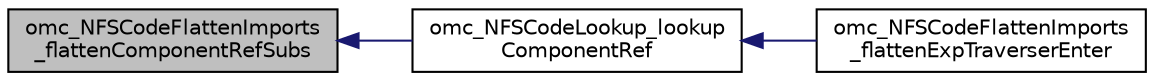 digraph "omc_NFSCodeFlattenImports_flattenComponentRefSubs"
{
  edge [fontname="Helvetica",fontsize="10",labelfontname="Helvetica",labelfontsize="10"];
  node [fontname="Helvetica",fontsize="10",shape=record];
  rankdir="LR";
  Node109 [label="omc_NFSCodeFlattenImports\l_flattenComponentRefSubs",height=0.2,width=0.4,color="black", fillcolor="grey75", style="filled", fontcolor="black"];
  Node109 -> Node110 [dir="back",color="midnightblue",fontsize="10",style="solid",fontname="Helvetica"];
  Node110 [label="omc_NFSCodeLookup_lookup\lComponentRef",height=0.2,width=0.4,color="black", fillcolor="white", style="filled",URL="$dd/d2b/_n_f_s_code_lookup_8h.html#abf782c1fd9a021f563216c4fc1484b5b"];
  Node110 -> Node111 [dir="back",color="midnightblue",fontsize="10",style="solid",fontname="Helvetica"];
  Node111 [label="omc_NFSCodeFlattenImports\l_flattenExpTraverserEnter",height=0.2,width=0.4,color="black", fillcolor="white", style="filled",URL="$d0/df0/_n_f_s_code_flatten_imports_8c.html#ab9d7b8c4fb29b83494059b46de8fcb90"];
}
